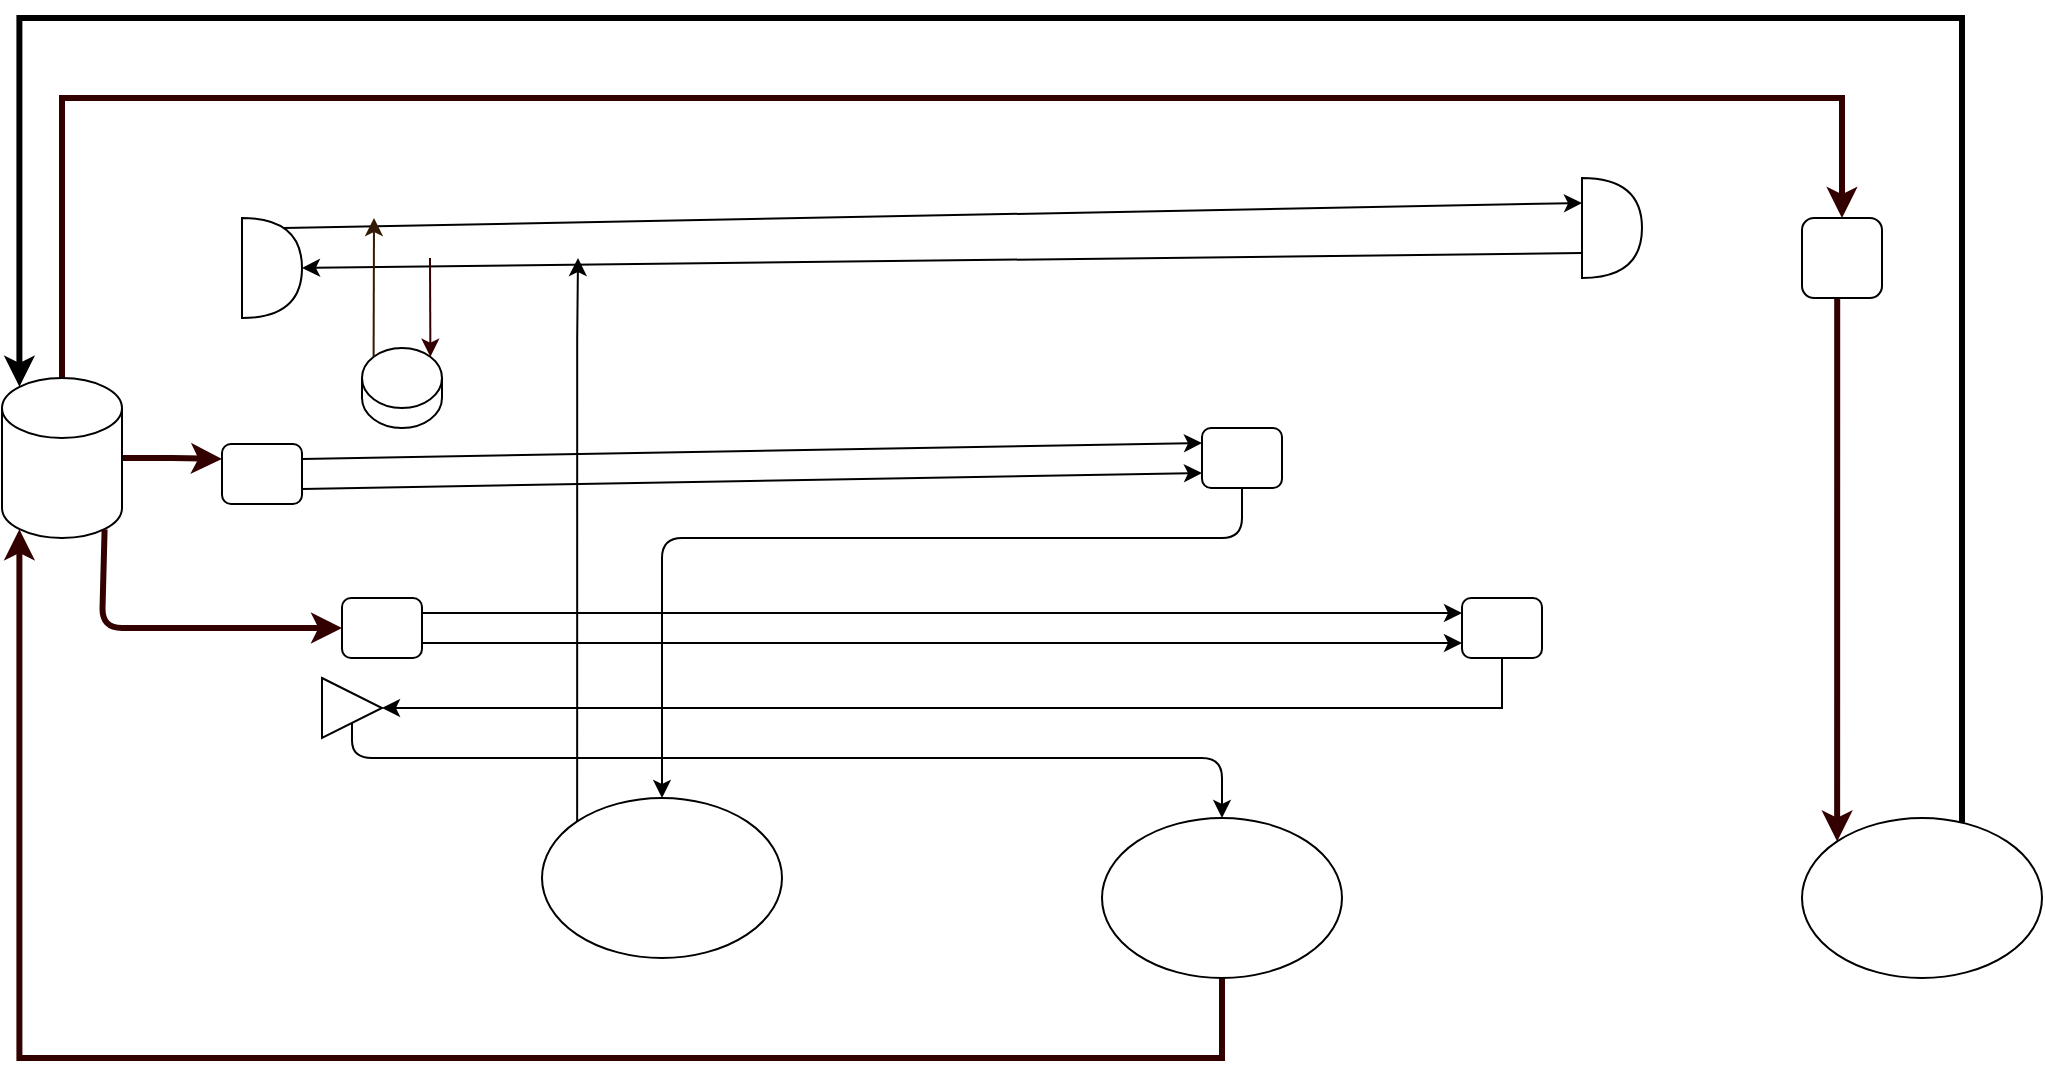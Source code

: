 <mxfile version="14.2.3" type="github">
  <diagram id="dno4QjgcMFRDUMhHVUfn" name="Page-1">
    <mxGraphModel dx="1422" dy="794" grid="1" gridSize="10" guides="1" tooltips="1" connect="1" arrows="1" fold="1" page="1" pageScale="1" pageWidth="850" pageHeight="1100" math="0" shadow="0">
      <root>
        <mxCell id="0" />
        <mxCell id="1" parent="0" />
        <mxCell id="tTwz0PRz9PVgt4s0uIbX-11" style="edgeStyle=orthogonalEdgeStyle;rounded=0;orthogonalLoop=1;jettySize=auto;html=1;entryX=0.5;entryY=0;entryDx=0;entryDy=0;strokeColor=#330000;strokeWidth=3;" edge="1" parent="1" source="tTwz0PRz9PVgt4s0uIbX-2" target="tTwz0PRz9PVgt4s0uIbX-4">
          <mxGeometry relative="1" as="geometry">
            <Array as="points">
              <mxPoint x="50" y="130" />
              <mxPoint x="940" y="130" />
            </Array>
          </mxGeometry>
        </mxCell>
        <mxCell id="tTwz0PRz9PVgt4s0uIbX-23" style="edgeStyle=orthogonalEdgeStyle;rounded=0;orthogonalLoop=1;jettySize=auto;html=1;entryX=0;entryY=0.25;entryDx=0;entryDy=0;strokeColor=#330000;strokeWidth=3;" edge="1" parent="1" source="tTwz0PRz9PVgt4s0uIbX-2" target="tTwz0PRz9PVgt4s0uIbX-3">
          <mxGeometry relative="1" as="geometry" />
        </mxCell>
        <mxCell id="tTwz0PRz9PVgt4s0uIbX-2" value="" style="shape=cylinder3;whiteSpace=wrap;html=1;boundedLbl=1;backgroundOutline=1;size=15;" vertex="1" parent="1">
          <mxGeometry x="20" y="270" width="60" height="80" as="geometry" />
        </mxCell>
        <mxCell id="tTwz0PRz9PVgt4s0uIbX-3" value="" style="rounded=1;whiteSpace=wrap;html=1;" vertex="1" parent="1">
          <mxGeometry x="130" y="303" width="40" height="30" as="geometry" />
        </mxCell>
        <mxCell id="tTwz0PRz9PVgt4s0uIbX-10" style="edgeStyle=orthogonalEdgeStyle;rounded=0;orthogonalLoop=1;jettySize=auto;html=1;entryX=0;entryY=0;entryDx=0;entryDy=0;strokeColor=#330000;strokeWidth=3;" edge="1" parent="1" source="tTwz0PRz9PVgt4s0uIbX-4" target="tTwz0PRz9PVgt4s0uIbX-8">
          <mxGeometry relative="1" as="geometry">
            <Array as="points">
              <mxPoint x="938" y="280" />
            </Array>
          </mxGeometry>
        </mxCell>
        <mxCell id="tTwz0PRz9PVgt4s0uIbX-4" value="" style="rounded=1;whiteSpace=wrap;html=1;" vertex="1" parent="1">
          <mxGeometry x="920" y="190" width="40" height="40" as="geometry" />
        </mxCell>
        <mxCell id="tTwz0PRz9PVgt4s0uIbX-5" value="" style="shape=or;whiteSpace=wrap;html=1;" vertex="1" parent="1">
          <mxGeometry x="810" y="170" width="30" height="50" as="geometry" />
        </mxCell>
        <mxCell id="tTwz0PRz9PVgt4s0uIbX-29" style="edgeStyle=orthogonalEdgeStyle;rounded=0;orthogonalLoop=1;jettySize=auto;html=1;exitX=0;exitY=0;exitDx=0;exitDy=0;" edge="1" parent="1" source="tTwz0PRz9PVgt4s0uIbX-6">
          <mxGeometry relative="1" as="geometry">
            <mxPoint x="308" y="210" as="targetPoint" />
            <Array as="points">
              <mxPoint x="308" y="250" />
              <mxPoint x="308" y="250" />
            </Array>
          </mxGeometry>
        </mxCell>
        <mxCell id="tTwz0PRz9PVgt4s0uIbX-6" value="" style="ellipse;whiteSpace=wrap;html=1;" vertex="1" parent="1">
          <mxGeometry x="290" y="480" width="120" height="80" as="geometry" />
        </mxCell>
        <mxCell id="tTwz0PRz9PVgt4s0uIbX-34" style="edgeStyle=orthogonalEdgeStyle;rounded=0;orthogonalLoop=1;jettySize=auto;html=1;entryX=0.145;entryY=1;entryDx=0;entryDy=-4.35;entryPerimeter=0;strokeColor=#330000;strokeWidth=3;" edge="1" parent="1" source="tTwz0PRz9PVgt4s0uIbX-7" target="tTwz0PRz9PVgt4s0uIbX-2">
          <mxGeometry relative="1" as="geometry">
            <Array as="points">
              <mxPoint x="630" y="610" />
              <mxPoint x="29" y="610" />
            </Array>
          </mxGeometry>
        </mxCell>
        <mxCell id="tTwz0PRz9PVgt4s0uIbX-7" value="" style="ellipse;whiteSpace=wrap;html=1;" vertex="1" parent="1">
          <mxGeometry x="570" y="490" width="120" height="80" as="geometry" />
        </mxCell>
        <mxCell id="tTwz0PRz9PVgt4s0uIbX-12" style="edgeStyle=orthogonalEdgeStyle;rounded=0;orthogonalLoop=1;jettySize=auto;html=1;entryX=0.145;entryY=0;entryDx=0;entryDy=4.35;entryPerimeter=0;strokeWidth=3;" edge="1" parent="1" source="tTwz0PRz9PVgt4s0uIbX-8" target="tTwz0PRz9PVgt4s0uIbX-2">
          <mxGeometry relative="1" as="geometry">
            <mxPoint x="90" y="280" as="targetPoint" />
            <Array as="points">
              <mxPoint x="1000" y="90" />
              <mxPoint x="29" y="90" />
            </Array>
          </mxGeometry>
        </mxCell>
        <mxCell id="tTwz0PRz9PVgt4s0uIbX-8" value="" style="ellipse;whiteSpace=wrap;html=1;" vertex="1" parent="1">
          <mxGeometry x="920" y="490" width="120" height="80" as="geometry" />
        </mxCell>
        <mxCell id="tTwz0PRz9PVgt4s0uIbX-38" style="edgeStyle=orthogonalEdgeStyle;rounded=0;orthogonalLoop=1;jettySize=auto;html=1;entryX=1;entryY=0.5;entryDx=0;entryDy=0;" edge="1" parent="1" source="tTwz0PRz9PVgt4s0uIbX-15" target="tTwz0PRz9PVgt4s0uIbX-35">
          <mxGeometry relative="1" as="geometry">
            <Array as="points">
              <mxPoint x="770" y="435" />
            </Array>
          </mxGeometry>
        </mxCell>
        <mxCell id="tTwz0PRz9PVgt4s0uIbX-15" value="" style="rounded=1;whiteSpace=wrap;html=1;" vertex="1" parent="1">
          <mxGeometry x="750" y="380" width="40" height="30" as="geometry" />
        </mxCell>
        <mxCell id="tTwz0PRz9PVgt4s0uIbX-16" value="" style="rounded=1;whiteSpace=wrap;html=1;" vertex="1" parent="1">
          <mxGeometry x="620" y="295" width="40" height="30" as="geometry" />
        </mxCell>
        <mxCell id="tTwz0PRz9PVgt4s0uIbX-17" value="" style="rounded=1;whiteSpace=wrap;html=1;" vertex="1" parent="1">
          <mxGeometry x="190" y="380" width="40" height="30" as="geometry" />
        </mxCell>
        <mxCell id="tTwz0PRz9PVgt4s0uIbX-18" value="" style="shape=or;whiteSpace=wrap;html=1;" vertex="1" parent="1">
          <mxGeometry x="140" y="190" width="30" height="50" as="geometry" />
        </mxCell>
        <mxCell id="tTwz0PRz9PVgt4s0uIbX-20" value="" style="endArrow=classic;html=1;exitX=0.7;exitY=0.1;exitDx=0;exitDy=0;exitPerimeter=0;entryX=0;entryY=0.25;entryDx=0;entryDy=0;entryPerimeter=0;" edge="1" parent="1" source="tTwz0PRz9PVgt4s0uIbX-18" target="tTwz0PRz9PVgt4s0uIbX-5">
          <mxGeometry width="50" height="50" relative="1" as="geometry">
            <mxPoint x="400" y="390" as="sourcePoint" />
            <mxPoint x="450" y="340" as="targetPoint" />
          </mxGeometry>
        </mxCell>
        <mxCell id="tTwz0PRz9PVgt4s0uIbX-21" value="" style="endArrow=classic;html=1;entryX=1;entryY=0.5;entryDx=0;entryDy=0;entryPerimeter=0;exitX=0;exitY=0.75;exitDx=0;exitDy=0;exitPerimeter=0;" edge="1" parent="1" source="tTwz0PRz9PVgt4s0uIbX-5" target="tTwz0PRz9PVgt4s0uIbX-18">
          <mxGeometry width="50" height="50" relative="1" as="geometry">
            <mxPoint x="400" y="390" as="sourcePoint" />
            <mxPoint x="450" y="340" as="targetPoint" />
          </mxGeometry>
        </mxCell>
        <mxCell id="tTwz0PRz9PVgt4s0uIbX-30" value="" style="endArrow=classic;html=1;exitX=1;exitY=0.25;exitDx=0;exitDy=0;entryX=0;entryY=0.25;entryDx=0;entryDy=0;" edge="1" parent="1" source="tTwz0PRz9PVgt4s0uIbX-3" target="tTwz0PRz9PVgt4s0uIbX-16">
          <mxGeometry width="50" height="50" relative="1" as="geometry">
            <mxPoint x="400" y="390" as="sourcePoint" />
            <mxPoint x="450" y="340" as="targetPoint" />
          </mxGeometry>
        </mxCell>
        <mxCell id="tTwz0PRz9PVgt4s0uIbX-31" value="" style="endArrow=classic;html=1;entryX=0;entryY=0.75;entryDx=0;entryDy=0;exitX=1;exitY=0.75;exitDx=0;exitDy=0;" edge="1" parent="1" source="tTwz0PRz9PVgt4s0uIbX-3" target="tTwz0PRz9PVgt4s0uIbX-16">
          <mxGeometry width="50" height="50" relative="1" as="geometry">
            <mxPoint x="400" y="390" as="sourcePoint" />
            <mxPoint x="450" y="340" as="targetPoint" />
          </mxGeometry>
        </mxCell>
        <mxCell id="tTwz0PRz9PVgt4s0uIbX-32" value="" style="endArrow=classic;html=1;exitX=1;exitY=0.25;exitDx=0;exitDy=0;entryX=0;entryY=0.25;entryDx=0;entryDy=0;" edge="1" parent="1" source="tTwz0PRz9PVgt4s0uIbX-17" target="tTwz0PRz9PVgt4s0uIbX-15">
          <mxGeometry width="50" height="50" relative="1" as="geometry">
            <mxPoint x="400" y="390" as="sourcePoint" />
            <mxPoint x="740" y="365" as="targetPoint" />
          </mxGeometry>
        </mxCell>
        <mxCell id="tTwz0PRz9PVgt4s0uIbX-33" value="" style="endArrow=classic;html=1;exitX=1;exitY=0.75;exitDx=0;exitDy=0;entryX=0;entryY=0.75;entryDx=0;entryDy=0;" edge="1" parent="1" source="tTwz0PRz9PVgt4s0uIbX-17" target="tTwz0PRz9PVgt4s0uIbX-15">
          <mxGeometry width="50" height="50" relative="1" as="geometry">
            <mxPoint x="400" y="390" as="sourcePoint" />
            <mxPoint x="450" y="340" as="targetPoint" />
          </mxGeometry>
        </mxCell>
        <mxCell id="tTwz0PRz9PVgt4s0uIbX-35" value="" style="triangle;whiteSpace=wrap;html=1;" vertex="1" parent="1">
          <mxGeometry x="180" y="420" width="30" height="30" as="geometry" />
        </mxCell>
        <mxCell id="tTwz0PRz9PVgt4s0uIbX-39" value="" style="endArrow=classic;html=1;exitX=0.5;exitY=1;exitDx=0;exitDy=0;entryX=0.5;entryY=0;entryDx=0;entryDy=0;" edge="1" parent="1" source="tTwz0PRz9PVgt4s0uIbX-35" target="tTwz0PRz9PVgt4s0uIbX-7">
          <mxGeometry width="50" height="50" relative="1" as="geometry">
            <mxPoint x="400" y="390" as="sourcePoint" />
            <mxPoint x="450" y="340" as="targetPoint" />
            <Array as="points">
              <mxPoint x="195" y="460" />
              <mxPoint x="230" y="460" />
              <mxPoint x="630" y="460" />
            </Array>
          </mxGeometry>
        </mxCell>
        <mxCell id="tTwz0PRz9PVgt4s0uIbX-40" value="" style="endArrow=classic;html=1;exitX=0.855;exitY=1;exitDx=0;exitDy=-4.35;exitPerimeter=0;entryX=0;entryY=0.5;entryDx=0;entryDy=0;strokeColor=#330000;strokeWidth=3;" edge="1" parent="1" source="tTwz0PRz9PVgt4s0uIbX-2" target="tTwz0PRz9PVgt4s0uIbX-17">
          <mxGeometry width="50" height="50" relative="1" as="geometry">
            <mxPoint x="400" y="390" as="sourcePoint" />
            <mxPoint x="450" y="340" as="targetPoint" />
            <Array as="points">
              <mxPoint x="70" y="395" />
            </Array>
          </mxGeometry>
        </mxCell>
        <mxCell id="tTwz0PRz9PVgt4s0uIbX-41" value="" style="endArrow=classic;html=1;entryX=0.5;entryY=0;entryDx=0;entryDy=0;exitX=0.5;exitY=1;exitDx=0;exitDy=0;" edge="1" parent="1" source="tTwz0PRz9PVgt4s0uIbX-16" target="tTwz0PRz9PVgt4s0uIbX-6">
          <mxGeometry width="50" height="50" relative="1" as="geometry">
            <mxPoint x="400" y="390" as="sourcePoint" />
            <mxPoint x="450" y="340" as="targetPoint" />
            <Array as="points">
              <mxPoint x="640" y="350" />
              <mxPoint x="350" y="350" />
            </Array>
          </mxGeometry>
        </mxCell>
        <mxCell id="tTwz0PRz9PVgt4s0uIbX-44" value="" style="shape=cylinder3;whiteSpace=wrap;html=1;boundedLbl=1;backgroundOutline=1;size=15;" vertex="1" parent="1">
          <mxGeometry x="200" y="255" width="40" height="40" as="geometry" />
        </mxCell>
        <mxCell id="tTwz0PRz9PVgt4s0uIbX-45" value="" style="endArrow=classic;html=1;exitX=0.145;exitY=0;exitDx=0;exitDy=4.35;exitPerimeter=0;strokeColor=#331A00;" edge="1" parent="1" source="tTwz0PRz9PVgt4s0uIbX-44">
          <mxGeometry width="50" height="50" relative="1" as="geometry">
            <mxPoint x="400" y="390" as="sourcePoint" />
            <mxPoint x="206" y="190" as="targetPoint" />
          </mxGeometry>
        </mxCell>
        <mxCell id="tTwz0PRz9PVgt4s0uIbX-46" value="" style="endArrow=classic;html=1;entryX=0.855;entryY=0;entryDx=0;entryDy=4.35;entryPerimeter=0;strokeColor=#330000;" edge="1" parent="1" target="tTwz0PRz9PVgt4s0uIbX-44">
          <mxGeometry width="50" height="50" relative="1" as="geometry">
            <mxPoint x="234" y="210" as="sourcePoint" />
            <mxPoint x="450" y="340" as="targetPoint" />
          </mxGeometry>
        </mxCell>
      </root>
    </mxGraphModel>
  </diagram>
</mxfile>

